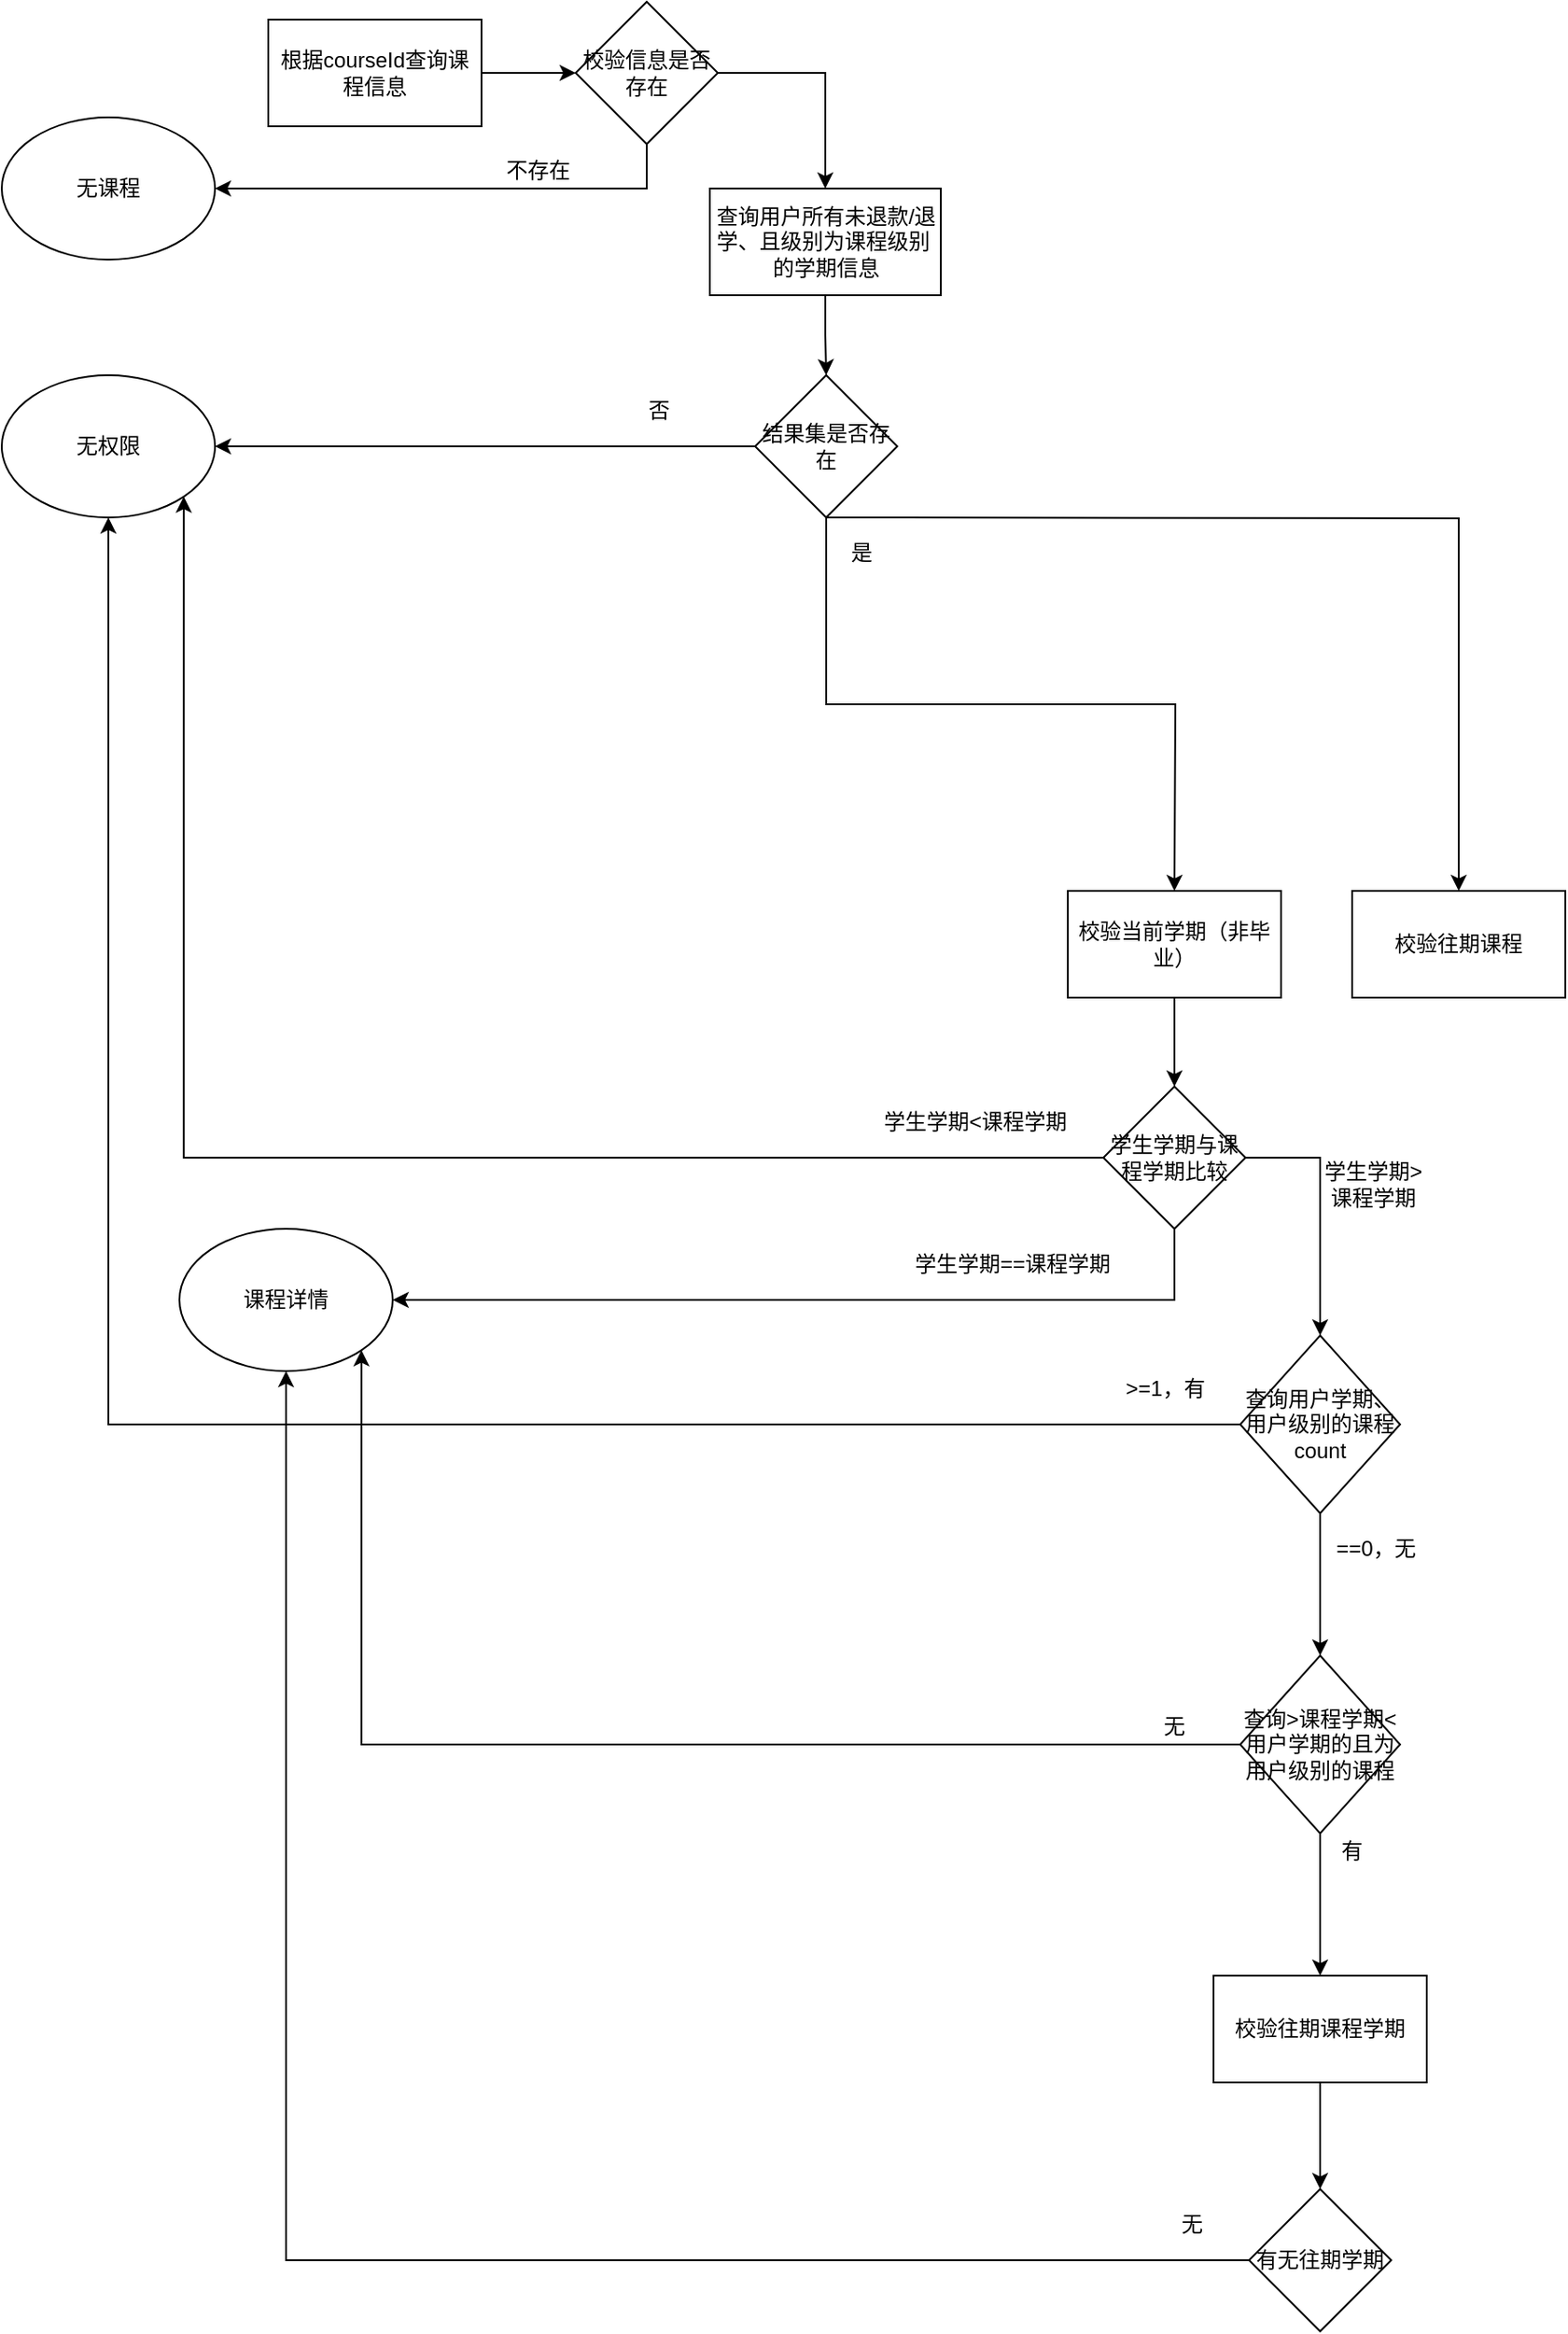 <mxfile version="12.3.6" type="github" pages="1"><diagram id="7vHMh2zO44EisgxNNgb9" name="第 1 页"><mxGraphModel dx="1648" dy="709" grid="1" gridSize="10" guides="1" tooltips="1" connect="1" arrows="1" fold="1" page="1" pageScale="1" pageWidth="827" pageHeight="1169" math="0" shadow="0"><root><mxCell id="0"/><mxCell id="1" parent="0"/><mxCell id="hrmqivEF4jhPTEQ-9qG5-27" style="edgeStyle=orthogonalEdgeStyle;rounded=0;orthogonalLoop=1;jettySize=auto;html=1;entryX=1;entryY=0.5;entryDx=0;entryDy=0;exitX=0.5;exitY=1;exitDx=0;exitDy=0;" edge="1" parent="1" source="hrmqivEF4jhPTEQ-9qG5-1" target="hrmqivEF4jhPTEQ-9qG5-25"><mxGeometry relative="1" as="geometry"/></mxCell><mxCell id="hrmqivEF4jhPTEQ-9qG5-55" style="edgeStyle=orthogonalEdgeStyle;rounded=0;orthogonalLoop=1;jettySize=auto;html=1;entryX=0.5;entryY=0;entryDx=0;entryDy=0;exitX=1;exitY=0.5;exitDx=0;exitDy=0;" edge="1" parent="1" source="hrmqivEF4jhPTEQ-9qG5-1" target="hrmqivEF4jhPTEQ-9qG5-54"><mxGeometry relative="1" as="geometry"/></mxCell><mxCell id="hrmqivEF4jhPTEQ-9qG5-1" value="校验信息是否存在" style="rhombus;whiteSpace=wrap;html=1;" vertex="1" parent="1"><mxGeometry x="333" y="40" width="80" height="80" as="geometry"/></mxCell><mxCell id="hrmqivEF4jhPTEQ-9qG5-5" style="edgeStyle=orthogonalEdgeStyle;rounded=0;orthogonalLoop=1;jettySize=auto;html=1;" edge="1" parent="1" source="hrmqivEF4jhPTEQ-9qG5-4" target="hrmqivEF4jhPTEQ-9qG5-1"><mxGeometry relative="1" as="geometry"/></mxCell><mxCell id="hrmqivEF4jhPTEQ-9qG5-4" value="根据courseId查询课程信息" style="rounded=0;whiteSpace=wrap;html=1;" vertex="1" parent="1"><mxGeometry x="160" y="50" width="120" height="60" as="geometry"/></mxCell><mxCell id="hrmqivEF4jhPTEQ-9qG5-25" value="无课程" style="ellipse;whiteSpace=wrap;html=1;" vertex="1" parent="1"><mxGeometry x="10" y="105" width="120" height="80" as="geometry"/></mxCell><mxCell id="hrmqivEF4jhPTEQ-9qG5-28" value="不存在" style="text;html=1;strokeColor=none;fillColor=none;align=center;verticalAlign=middle;whiteSpace=wrap;rounded=0;" vertex="1" parent="1"><mxGeometry x="291.5" y="125" width="40" height="20" as="geometry"/></mxCell><mxCell id="hrmqivEF4jhPTEQ-9qG5-60" style="edgeStyle=orthogonalEdgeStyle;rounded=0;orthogonalLoop=1;jettySize=auto;html=1;entryX=0.5;entryY=0;entryDx=0;entryDy=0;" edge="1" parent="1" source="hrmqivEF4jhPTEQ-9qG5-54" target="hrmqivEF4jhPTEQ-9qG5-59"><mxGeometry relative="1" as="geometry"/></mxCell><mxCell id="hrmqivEF4jhPTEQ-9qG5-54" value="查询用户所有未退款/退学、且级别为课程级别&amp;nbsp; 的学期信息" style="rounded=0;whiteSpace=wrap;html=1;" vertex="1" parent="1"><mxGeometry x="408.5" y="145" width="130" height="60" as="geometry"/></mxCell><mxCell id="hrmqivEF4jhPTEQ-9qG5-62" style="edgeStyle=orthogonalEdgeStyle;rounded=0;orthogonalLoop=1;jettySize=auto;html=1;entryX=1;entryY=0.5;entryDx=0;entryDy=0;" edge="1" parent="1" source="hrmqivEF4jhPTEQ-9qG5-59" target="hrmqivEF4jhPTEQ-9qG5-61"><mxGeometry relative="1" as="geometry"/></mxCell><mxCell id="hrmqivEF4jhPTEQ-9qG5-64" style="edgeStyle=orthogonalEdgeStyle;rounded=0;orthogonalLoop=1;jettySize=auto;html=1;exitX=0.5;exitY=1;exitDx=0;exitDy=0;" edge="1" parent="1" source="hrmqivEF4jhPTEQ-9qG5-59"><mxGeometry relative="1" as="geometry"><mxPoint x="520" y="290" as="sourcePoint"/><mxPoint x="670" y="540" as="targetPoint"/></mxGeometry></mxCell><mxCell id="hrmqivEF4jhPTEQ-9qG5-105" style="edgeStyle=orthogonalEdgeStyle;rounded=0;orthogonalLoop=1;jettySize=auto;html=1;entryX=0.5;entryY=0;entryDx=0;entryDy=0;" edge="1" parent="1" target="hrmqivEF4jhPTEQ-9qG5-104"><mxGeometry relative="1" as="geometry"><mxPoint x="474" y="330" as="sourcePoint"/></mxGeometry></mxCell><mxCell id="hrmqivEF4jhPTEQ-9qG5-59" value="结果集是否存在" style="rhombus;whiteSpace=wrap;html=1;" vertex="1" parent="1"><mxGeometry x="434" y="250" width="80" height="80" as="geometry"/></mxCell><mxCell id="hrmqivEF4jhPTEQ-9qG5-61" value="无权限" style="ellipse;whiteSpace=wrap;html=1;" vertex="1" parent="1"><mxGeometry x="10" y="250" width="120" height="80" as="geometry"/></mxCell><mxCell id="hrmqivEF4jhPTEQ-9qG5-63" value="课程详情" style="ellipse;whiteSpace=wrap;html=1;" vertex="1" parent="1"><mxGeometry x="110" y="730" width="120" height="80" as="geometry"/></mxCell><mxCell id="hrmqivEF4jhPTEQ-9qG5-65" value="否" style="text;html=1;strokeColor=none;fillColor=none;align=center;verticalAlign=middle;whiteSpace=wrap;rounded=0;" vertex="1" parent="1"><mxGeometry x="360" y="260" width="40" height="20" as="geometry"/></mxCell><mxCell id="hrmqivEF4jhPTEQ-9qG5-66" value="是" style="text;html=1;strokeColor=none;fillColor=none;align=center;verticalAlign=middle;whiteSpace=wrap;rounded=0;" vertex="1" parent="1"><mxGeometry x="473.5" y="340" width="40" height="20" as="geometry"/></mxCell><mxCell id="hrmqivEF4jhPTEQ-9qG5-78" style="edgeStyle=orthogonalEdgeStyle;rounded=0;orthogonalLoop=1;jettySize=auto;html=1;entryX=0.5;entryY=0;entryDx=0;entryDy=0;" edge="1" parent="1" source="hrmqivEF4jhPTEQ-9qG5-76" target="hrmqivEF4jhPTEQ-9qG5-77"><mxGeometry relative="1" as="geometry"/></mxCell><mxCell id="hrmqivEF4jhPTEQ-9qG5-86" style="edgeStyle=orthogonalEdgeStyle;rounded=0;orthogonalLoop=1;jettySize=auto;html=1;entryX=0.5;entryY=0;entryDx=0;entryDy=0;exitX=1;exitY=0.5;exitDx=0;exitDy=0;" edge="1" parent="1" source="hrmqivEF4jhPTEQ-9qG5-77" target="hrmqivEF4jhPTEQ-9qG5-88"><mxGeometry relative="1" as="geometry"><mxPoint x="740" y="840" as="targetPoint"/></mxGeometry></mxCell><mxCell id="hrmqivEF4jhPTEQ-9qG5-76" value="校验当前学期（非毕业）" style="rounded=0;whiteSpace=wrap;html=1;" vertex="1" parent="1"><mxGeometry x="610" y="540" width="120" height="60" as="geometry"/></mxCell><mxCell id="hrmqivEF4jhPTEQ-9qG5-79" style="edgeStyle=orthogonalEdgeStyle;rounded=0;orthogonalLoop=1;jettySize=auto;html=1;entryX=1;entryY=0.5;entryDx=0;entryDy=0;exitX=0.5;exitY=1;exitDx=0;exitDy=0;" edge="1" parent="1" source="hrmqivEF4jhPTEQ-9qG5-77" target="hrmqivEF4jhPTEQ-9qG5-63"><mxGeometry relative="1" as="geometry"><mxPoint x="640" y="840" as="sourcePoint"/></mxGeometry></mxCell><mxCell id="hrmqivEF4jhPTEQ-9qG5-80" style="edgeStyle=orthogonalEdgeStyle;rounded=0;orthogonalLoop=1;jettySize=auto;html=1;exitX=0;exitY=0.5;exitDx=0;exitDy=0;entryX=1;entryY=1;entryDx=0;entryDy=0;" edge="1" parent="1" source="hrmqivEF4jhPTEQ-9qG5-77" target="hrmqivEF4jhPTEQ-9qG5-61"><mxGeometry relative="1" as="geometry"><mxPoint x="110" y="330" as="targetPoint"/></mxGeometry></mxCell><mxCell id="hrmqivEF4jhPTEQ-9qG5-77" value="学生学期与课程学期比较" style="rhombus;whiteSpace=wrap;html=1;" vertex="1" parent="1"><mxGeometry x="630" y="650" width="80" height="80" as="geometry"/></mxCell><mxCell id="hrmqivEF4jhPTEQ-9qG5-81" value="学生学期==课程学期" style="text;html=1;strokeColor=none;fillColor=none;align=center;verticalAlign=middle;whiteSpace=wrap;rounded=0;" vertex="1" parent="1"><mxGeometry x="518.5" y="740" width="120" height="20" as="geometry"/></mxCell><mxCell id="hrmqivEF4jhPTEQ-9qG5-82" value="学生学期&amp;lt;课程学期" style="text;html=1;strokeColor=none;fillColor=none;align=center;verticalAlign=middle;whiteSpace=wrap;rounded=0;" vertex="1" parent="1"><mxGeometry x="503" y="660" width="110" height="20" as="geometry"/></mxCell><mxCell id="hrmqivEF4jhPTEQ-9qG5-87" value="学生学期&amp;gt;课程学期" style="text;html=1;strokeColor=none;fillColor=none;align=center;verticalAlign=middle;whiteSpace=wrap;rounded=0;" vertex="1" parent="1"><mxGeometry x="752" y="690" width="60" height="30" as="geometry"/></mxCell><mxCell id="hrmqivEF4jhPTEQ-9qG5-89" style="edgeStyle=orthogonalEdgeStyle;rounded=0;orthogonalLoop=1;jettySize=auto;html=1;entryX=0.5;entryY=1;entryDx=0;entryDy=0;" edge="1" parent="1" source="hrmqivEF4jhPTEQ-9qG5-88" target="hrmqivEF4jhPTEQ-9qG5-61"><mxGeometry relative="1" as="geometry"/></mxCell><mxCell id="hrmqivEF4jhPTEQ-9qG5-92" value="" style="edgeStyle=orthogonalEdgeStyle;rounded=0;orthogonalLoop=1;jettySize=auto;html=1;" edge="1" parent="1" source="hrmqivEF4jhPTEQ-9qG5-88" target="hrmqivEF4jhPTEQ-9qG5-91"><mxGeometry relative="1" as="geometry"/></mxCell><mxCell id="hrmqivEF4jhPTEQ-9qG5-88" value="&lt;span style=&quot;white-space: normal&quot;&gt;查询用户学期、用户级别的课程count&lt;/span&gt;" style="rhombus;whiteSpace=wrap;html=1;" vertex="1" parent="1"><mxGeometry x="707" y="790" width="90" height="100" as="geometry"/></mxCell><mxCell id="hrmqivEF4jhPTEQ-9qG5-93" style="edgeStyle=orthogonalEdgeStyle;rounded=0;orthogonalLoop=1;jettySize=auto;html=1;entryX=1;entryY=1;entryDx=0;entryDy=0;" edge="1" parent="1" source="hrmqivEF4jhPTEQ-9qG5-91" target="hrmqivEF4jhPTEQ-9qG5-63"><mxGeometry relative="1" as="geometry"/></mxCell><mxCell id="hrmqivEF4jhPTEQ-9qG5-96" value="" style="edgeStyle=orthogonalEdgeStyle;rounded=0;orthogonalLoop=1;jettySize=auto;html=1;" edge="1" parent="1" source="hrmqivEF4jhPTEQ-9qG5-91"><mxGeometry relative="1" as="geometry"><mxPoint x="752" y="1150" as="targetPoint"/></mxGeometry></mxCell><mxCell id="hrmqivEF4jhPTEQ-9qG5-91" value="查询&amp;gt;课程学期&amp;lt;用户学期的且为用户级别的课程" style="rhombus;whiteSpace=wrap;html=1;" vertex="1" parent="1"><mxGeometry x="707" y="970" width="90" height="100" as="geometry"/></mxCell><mxCell id="hrmqivEF4jhPTEQ-9qG5-90" value="&amp;gt;=1，有" style="text;html=1;strokeColor=none;fillColor=none;align=center;verticalAlign=middle;whiteSpace=wrap;rounded=0;" vertex="1" parent="1"><mxGeometry x="640" y="810" width="50" height="20" as="geometry"/></mxCell><mxCell id="hrmqivEF4jhPTEQ-9qG5-94" value="无" style="text;html=1;strokeColor=none;fillColor=none;align=center;verticalAlign=middle;whiteSpace=wrap;rounded=0;" vertex="1" parent="1"><mxGeometry x="650" y="1000" width="40" height="20" as="geometry"/></mxCell><mxCell id="hrmqivEF4jhPTEQ-9qG5-97" value="有" style="text;html=1;strokeColor=none;fillColor=none;align=center;verticalAlign=middle;whiteSpace=wrap;rounded=0;" vertex="1" parent="1"><mxGeometry x="750" y="1070" width="40" height="20" as="geometry"/></mxCell><mxCell id="hrmqivEF4jhPTEQ-9qG5-98" value="==0，无" style="text;html=1;strokeColor=none;fillColor=none;align=center;verticalAlign=middle;whiteSpace=wrap;rounded=0;" vertex="1" parent="1"><mxGeometry x="757" y="900" width="53" height="20" as="geometry"/></mxCell><mxCell id="hrmqivEF4jhPTEQ-9qG5-101" style="edgeStyle=orthogonalEdgeStyle;rounded=0;orthogonalLoop=1;jettySize=auto;html=1;entryX=0.5;entryY=0;entryDx=0;entryDy=0;" edge="1" parent="1" source="hrmqivEF4jhPTEQ-9qG5-99" target="hrmqivEF4jhPTEQ-9qG5-100"><mxGeometry relative="1" as="geometry"/></mxCell><mxCell id="hrmqivEF4jhPTEQ-9qG5-99" value="&lt;span style=&quot;white-space: normal&quot;&gt;校验往期课程学期&lt;/span&gt;" style="rounded=0;whiteSpace=wrap;html=1;" vertex="1" parent="1"><mxGeometry x="692" y="1150" width="120" height="60" as="geometry"/></mxCell><mxCell id="hrmqivEF4jhPTEQ-9qG5-102" style="edgeStyle=orthogonalEdgeStyle;rounded=0;orthogonalLoop=1;jettySize=auto;html=1;" edge="1" parent="1" source="hrmqivEF4jhPTEQ-9qG5-100" target="hrmqivEF4jhPTEQ-9qG5-63"><mxGeometry relative="1" as="geometry"/></mxCell><mxCell id="hrmqivEF4jhPTEQ-9qG5-100" value="有无往期学期" style="rhombus;whiteSpace=wrap;html=1;" vertex="1" parent="1"><mxGeometry x="712" y="1270" width="80" height="80" as="geometry"/></mxCell><mxCell id="hrmqivEF4jhPTEQ-9qG5-103" value="无" style="text;html=1;strokeColor=none;fillColor=none;align=center;verticalAlign=middle;whiteSpace=wrap;rounded=0;" vertex="1" parent="1"><mxGeometry x="660" y="1280" width="40" height="20" as="geometry"/></mxCell><mxCell id="hrmqivEF4jhPTEQ-9qG5-104" value="校验往期课程" style="rounded=0;whiteSpace=wrap;html=1;" vertex="1" parent="1"><mxGeometry x="770" y="540" width="120" height="60" as="geometry"/></mxCell></root></mxGraphModel></diagram></mxfile>